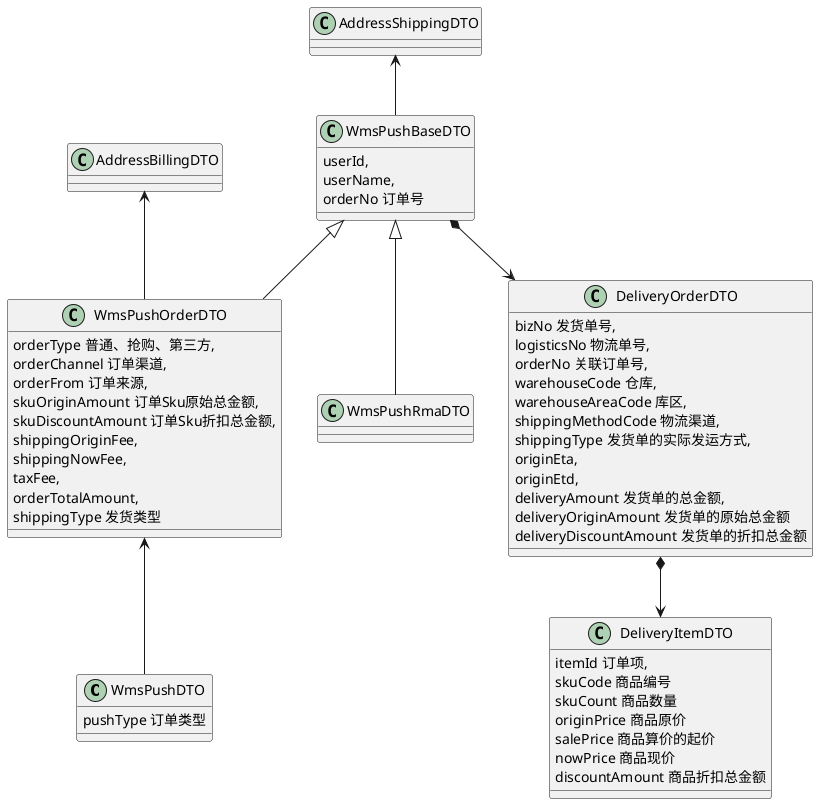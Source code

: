 @startuml

class WmsPushDTO{
pushType 订单类型
}
class WmsPushBaseDTO{
    userId,
    userName,
    orderNo 订单号
}
class WmsPushOrderDTO{
orderType 普通、抢购、第三方,
orderChannel 订单渠道,
orderFrom 订单来源,
skuOriginAmount 订单Sku原始总金额,
skuDiscountAmount 订单Sku折扣总金额,
shippingOriginFee,
shippingNowFee,
taxFee,
orderTotalAmount,
shippingType 发货类型
}
class WmsPushRmaDTO
class AddressBillingDTO
class AddressShippingDTO
class DeliveryOrderDTO{
    bizNo 发货单号,
    logisticsNo 物流单号,
    orderNo 关联订单号,
    warehouseCode 仓库,
    warehouseAreaCode 库区,
    shippingMethodCode 物流渠道,
    shippingType 发货单的实际发运方式,
    originEta,
    originEtd,
    deliveryAmount 发货单的总金额,
    deliveryOriginAmount 发货单的原始总金额
    deliveryDiscountAmount 发货单的折扣总金额
}
class DeliveryItemDTO{
itemId 订单项,
skuCode 商品编号
skuCount 商品数量
originPrice 商品原价
salePrice 商品算价的起价
nowPrice 商品现价
discountAmount 商品折扣总金额
}
WmsPushBaseDTO <|--WmsPushOrderDTO
WmsPushBaseDTO <|--WmsPushRmaDTO

WmsPushOrderDTO<-- WmsPushDTO
AddressBillingDTO<-- WmsPushOrderDTO
AddressShippingDTO<-- WmsPushBaseDTO
WmsPushBaseDTO*--> DeliveryOrderDTO
DeliveryOrderDTO*--> DeliveryItemDTO


'WmsPushDTO..> WmsPushOrderDTO
@enduml